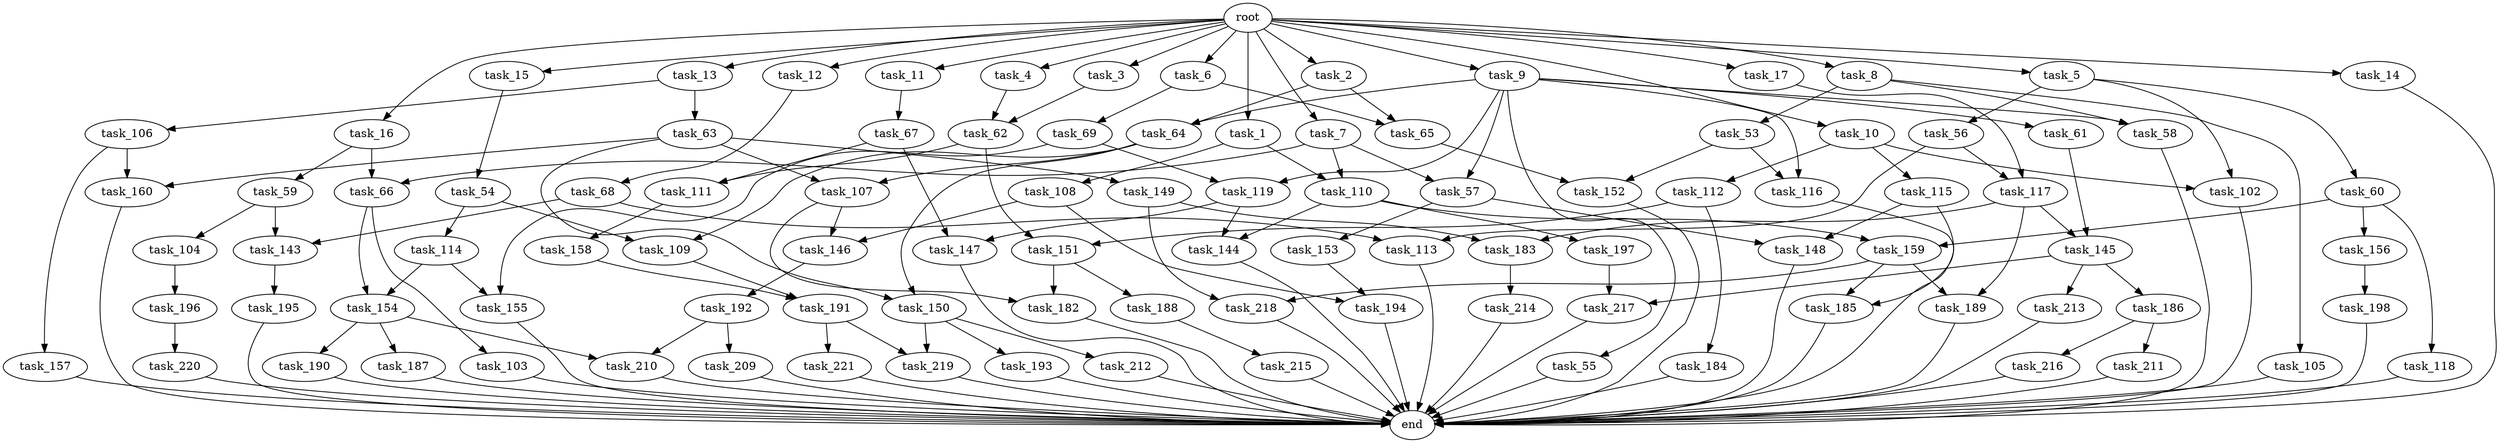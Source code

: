 digraph G {
  task_11 [size="2.048000"];
  task_195 [size="618475290.624000"];
  task_64 [size="2491081031.680000"];
  task_17 [size="2.048000"];
  task_190 [size="1099511627.776000"];
  task_219 [size="1992864825.344000"];
  task_217 [size="910533066.752000"];
  task_118 [size="429496729.600000"];
  task_69 [size="274877906.944000"];
  task_104 [size="1717986918.400000"];
  task_209 [size="841813590.016000"];
  task_113 [size="309237645.312000"];
  task_189 [size="1666447310.848000"];
  task_59 [size="1717986918.400000"];
  task_197 [size="1099511627.776000"];
  task_67 [size="1717986918.400000"];
  task_155 [size="773094113.280000"];
  task_109 [size="1236950581.248000"];
  task_7 [size="2.048000"];
  task_192 [size="1099511627.776000"];
  task_214 [size="841813590.016000"];
  task_157 [size="274877906.944000"];
  task_216 [size="68719476.736000"];
  task_115 [size="68719476.736000"];
  end [size="0.000000"];
  task_158 [size="1099511627.776000"];
  task_63 [size="154618822.656000"];
  task_61 [size="1391569403.904000"];
  task_55 [size="1391569403.904000"];
  task_119 [size="2010044694.528000"];
  task_54 [size="1717986918.400000"];
  task_107 [size="893353197.568000"];
  task_56 [size="154618822.656000"];
  task_196 [size="429496729.600000"];
  task_112 [size="68719476.736000"];
  task_105 [size="1391569403.904000"];
  task_193 [size="274877906.944000"];
  task_198 [size="68719476.736000"];
  task_145 [size="1116691496.960000"];
  task_3 [size="2.048000"];
  task_57 [size="1546188226.560000"];
  task_14 [size="2.048000"];
  task_62 [size="1168231104.512000"];
  task_185 [size="2783138807.808000"];
  task_53 [size="1391569403.904000"];
  task_215 [size="1391569403.904000"];
  task_147 [size="1254130450.432000"];
  task_108 [size="68719476.736000"];
  task_146 [size="687194767.360000"];
  task_9 [size="2.048000"];
  task_111 [size="2491081031.680000"];
  task_16 [size="2.048000"];
  task_58 [size="2783138807.808000"];
  task_187 [size="1099511627.776000"];
  root [size="0.000000"];
  task_184 [size="1391569403.904000"];
  task_212 [size="274877906.944000"];
  task_65 [size="1374389534.720000"];
  task_218 [size="1460288880.640000"];
  task_4 [size="2.048000"];
  task_60 [size="154618822.656000"];
  task_13 [size="2.048000"];
  task_143 [size="1872605741.056000"];
  task_194 [size="1460288880.640000"];
  task_66 [size="1872605741.056000"];
  task_210 [size="1941325217.792000"];
  task_5 [size="2.048000"];
  task_144 [size="1254130450.432000"];
  task_1 [size="2.048000"];
  task_153 [size="429496729.600000"];
  task_154 [size="584115552.256000"];
  task_188 [size="1717986918.400000"];
  task_6 [size="2.048000"];
  task_220 [size="68719476.736000"];
  task_116 [size="2491081031.680000"];
  task_150 [size="893353197.568000"];
  task_152 [size="1168231104.512000"];
  task_106 [size="154618822.656000"];
  task_117 [size="429496729.600000"];
  task_213 [size="841813590.016000"];
  task_15 [size="2.048000"];
  task_10 [size="2.048000"];
  task_110 [size="223338299.392000"];
  task_148 [size="1821066133.504000"];
  task_186 [size="841813590.016000"];
  task_103 [size="429496729.600000"];
  task_160 [size="549755813.888000"];
  task_182 [size="2336462209.024000"];
  task_159 [size="1529008357.376000"];
  task_151 [size="2783138807.808000"];
  task_156 [size="429496729.600000"];
  task_68 [size="1099511627.776000"];
  task_2 [size="2.048000"];
  task_114 [size="618475290.624000"];
  task_12 [size="2.048000"];
  task_8 [size="2.048000"];
  task_191 [size="893353197.568000"];
  task_221 [size="1717986918.400000"];
  task_102 [size="223338299.392000"];
  task_211 [size="68719476.736000"];
  task_149 [size="274877906.944000"];
  task_183 [size="343597383.680000"];

  task_11 -> task_67 [size="838860800.000000"];
  task_195 -> end [size="1.000000"];
  task_64 -> task_109 [size="301989888.000000"];
  task_64 -> task_107 [size="301989888.000000"];
  task_64 -> task_150 [size="301989888.000000"];
  task_17 -> task_117 [size="134217728.000000"];
  task_190 -> end [size="1.000000"];
  task_219 -> end [size="1.000000"];
  task_217 -> end [size="1.000000"];
  task_118 -> end [size="1.000000"];
  task_69 -> task_155 [size="301989888.000000"];
  task_69 -> task_119 [size="301989888.000000"];
  task_104 -> task_196 [size="209715200.000000"];
  task_209 -> end [size="1.000000"];
  task_113 -> end [size="1.000000"];
  task_189 -> end [size="1.000000"];
  task_59 -> task_104 [size="838860800.000000"];
  task_59 -> task_143 [size="838860800.000000"];
  task_197 -> task_217 [size="33554432.000000"];
  task_67 -> task_111 [size="536870912.000000"];
  task_67 -> task_147 [size="536870912.000000"];
  task_155 -> end [size="1.000000"];
  task_109 -> task_191 [size="301989888.000000"];
  task_7 -> task_57 [size="75497472.000000"];
  task_7 -> task_66 [size="75497472.000000"];
  task_7 -> task_110 [size="75497472.000000"];
  task_192 -> task_209 [size="411041792.000000"];
  task_192 -> task_210 [size="411041792.000000"];
  task_214 -> end [size="1.000000"];
  task_157 -> end [size="1.000000"];
  task_216 -> end [size="1.000000"];
  task_115 -> task_148 [size="679477248.000000"];
  task_115 -> task_185 [size="679477248.000000"];
  task_158 -> task_191 [size="134217728.000000"];
  task_63 -> task_107 [size="134217728.000000"];
  task_63 -> task_149 [size="134217728.000000"];
  task_63 -> task_160 [size="134217728.000000"];
  task_63 -> task_150 [size="134217728.000000"];
  task_61 -> task_145 [size="411041792.000000"];
  task_55 -> end [size="1.000000"];
  task_119 -> task_144 [size="75497472.000000"];
  task_119 -> task_147 [size="75497472.000000"];
  task_54 -> task_109 [size="301989888.000000"];
  task_54 -> task_114 [size="301989888.000000"];
  task_107 -> task_146 [size="301989888.000000"];
  task_107 -> task_182 [size="301989888.000000"];
  task_56 -> task_113 [size="75497472.000000"];
  task_56 -> task_117 [size="75497472.000000"];
  task_196 -> task_220 [size="33554432.000000"];
  task_112 -> task_151 [size="679477248.000000"];
  task_112 -> task_184 [size="679477248.000000"];
  task_105 -> end [size="1.000000"];
  task_193 -> end [size="1.000000"];
  task_198 -> end [size="1.000000"];
  task_145 -> task_186 [size="411041792.000000"];
  task_145 -> task_217 [size="411041792.000000"];
  task_145 -> task_213 [size="411041792.000000"];
  task_3 -> task_62 [size="536870912.000000"];
  task_57 -> task_148 [size="209715200.000000"];
  task_57 -> task_153 [size="209715200.000000"];
  task_14 -> end [size="1.000000"];
  task_62 -> task_151 [size="679477248.000000"];
  task_62 -> task_111 [size="679477248.000000"];
  task_185 -> end [size="1.000000"];
  task_53 -> task_152 [size="536870912.000000"];
  task_53 -> task_116 [size="536870912.000000"];
  task_215 -> end [size="1.000000"];
  task_147 -> end [size="1.000000"];
  task_108 -> task_146 [size="33554432.000000"];
  task_108 -> task_194 [size="33554432.000000"];
  task_146 -> task_192 [size="536870912.000000"];
  task_9 -> task_55 [size="679477248.000000"];
  task_9 -> task_58 [size="679477248.000000"];
  task_9 -> task_116 [size="679477248.000000"];
  task_9 -> task_119 [size="679477248.000000"];
  task_9 -> task_61 [size="679477248.000000"];
  task_9 -> task_57 [size="679477248.000000"];
  task_9 -> task_64 [size="679477248.000000"];
  task_111 -> task_158 [size="536870912.000000"];
  task_16 -> task_66 [size="838860800.000000"];
  task_16 -> task_59 [size="838860800.000000"];
  task_58 -> end [size="1.000000"];
  task_187 -> end [size="1.000000"];
  root -> task_15 [size="1.000000"];
  root -> task_16 [size="1.000000"];
  root -> task_5 [size="1.000000"];
  root -> task_11 [size="1.000000"];
  root -> task_3 [size="1.000000"];
  root -> task_12 [size="1.000000"];
  root -> task_8 [size="1.000000"];
  root -> task_6 [size="1.000000"];
  root -> task_17 [size="1.000000"];
  root -> task_7 [size="1.000000"];
  root -> task_1 [size="1.000000"];
  root -> task_4 [size="1.000000"];
  root -> task_2 [size="1.000000"];
  root -> task_13 [size="1.000000"];
  root -> task_14 [size="1.000000"];
  root -> task_9 [size="1.000000"];
  root -> task_10 [size="1.000000"];
  task_184 -> end [size="1.000000"];
  task_212 -> end [size="1.000000"];
  task_65 -> task_152 [size="33554432.000000"];
  task_218 -> end [size="1.000000"];
  task_4 -> task_62 [size="33554432.000000"];
  task_60 -> task_118 [size="209715200.000000"];
  task_60 -> task_159 [size="209715200.000000"];
  task_60 -> task_156 [size="209715200.000000"];
  task_13 -> task_106 [size="75497472.000000"];
  task_13 -> task_63 [size="75497472.000000"];
  task_143 -> task_195 [size="301989888.000000"];
  task_194 -> end [size="1.000000"];
  task_66 -> task_103 [size="209715200.000000"];
  task_66 -> task_154 [size="209715200.000000"];
  task_210 -> end [size="1.000000"];
  task_5 -> task_60 [size="75497472.000000"];
  task_5 -> task_56 [size="75497472.000000"];
  task_5 -> task_102 [size="75497472.000000"];
  task_144 -> end [size="1.000000"];
  task_1 -> task_108 [size="33554432.000000"];
  task_1 -> task_110 [size="33554432.000000"];
  task_153 -> task_194 [size="679477248.000000"];
  task_154 -> task_190 [size="536870912.000000"];
  task_154 -> task_187 [size="536870912.000000"];
  task_154 -> task_210 [size="536870912.000000"];
  task_188 -> task_215 [size="679477248.000000"];
  task_6 -> task_65 [size="134217728.000000"];
  task_6 -> task_69 [size="134217728.000000"];
  task_220 -> end [size="1.000000"];
  task_116 -> end [size="1.000000"];
  task_150 -> task_219 [size="134217728.000000"];
  task_150 -> task_212 [size="134217728.000000"];
  task_150 -> task_193 [size="134217728.000000"];
  task_152 -> end [size="1.000000"];
  task_106 -> task_157 [size="134217728.000000"];
  task_106 -> task_160 [size="134217728.000000"];
  task_117 -> task_189 [size="134217728.000000"];
  task_117 -> task_145 [size="134217728.000000"];
  task_117 -> task_183 [size="134217728.000000"];
  task_213 -> end [size="1.000000"];
  task_15 -> task_54 [size="838860800.000000"];
  task_10 -> task_112 [size="33554432.000000"];
  task_10 -> task_102 [size="33554432.000000"];
  task_10 -> task_115 [size="33554432.000000"];
  task_110 -> task_197 [size="536870912.000000"];
  task_110 -> task_159 [size="536870912.000000"];
  task_110 -> task_144 [size="536870912.000000"];
  task_148 -> end [size="1.000000"];
  task_186 -> task_216 [size="33554432.000000"];
  task_186 -> task_211 [size="33554432.000000"];
  task_103 -> end [size="1.000000"];
  task_160 -> end [size="1.000000"];
  task_182 -> end [size="1.000000"];
  task_159 -> task_189 [size="679477248.000000"];
  task_159 -> task_185 [size="679477248.000000"];
  task_159 -> task_218 [size="679477248.000000"];
  task_151 -> task_188 [size="838860800.000000"];
  task_151 -> task_182 [size="838860800.000000"];
  task_156 -> task_198 [size="33554432.000000"];
  task_68 -> task_113 [size="75497472.000000"];
  task_68 -> task_143 [size="75497472.000000"];
  task_2 -> task_65 [size="536870912.000000"];
  task_2 -> task_64 [size="536870912.000000"];
  task_114 -> task_155 [size="75497472.000000"];
  task_114 -> task_154 [size="75497472.000000"];
  task_12 -> task_68 [size="536870912.000000"];
  task_8 -> task_53 [size="679477248.000000"];
  task_8 -> task_58 [size="679477248.000000"];
  task_8 -> task_105 [size="679477248.000000"];
  task_191 -> task_219 [size="838860800.000000"];
  task_191 -> task_221 [size="838860800.000000"];
  task_221 -> end [size="1.000000"];
  task_102 -> end [size="1.000000"];
  task_211 -> end [size="1.000000"];
  task_149 -> task_218 [size="33554432.000000"];
  task_149 -> task_183 [size="33554432.000000"];
  task_183 -> task_214 [size="411041792.000000"];
}
